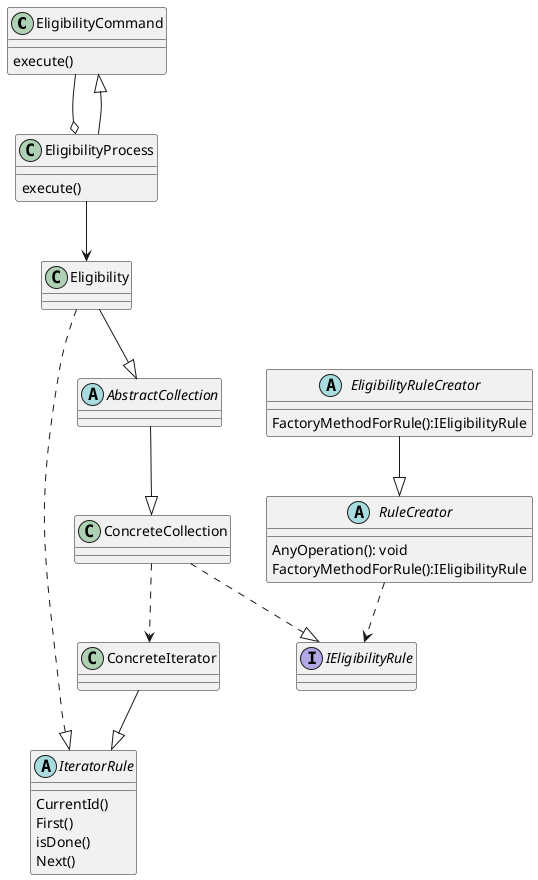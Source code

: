 @startuml

class EligibilityCommand{
	execute()
}

class Eligibility{
	
}

class EligibilityProcess{
	execute()
}

Abstract IteratorRule{
	CurrentId()
	First()
	isDone()
	Next()
}

Class ConcreteIterator{
}

class ConcreteCollection{
}

Abstract AbstractCollection{
}


interface IEligibilityRule
abstract RuleCreator{
	AnyOperation(): void
	FactoryMethodForRule():IEligibilityRule
}
abstract EligibilityRuleCreator{
	FactoryMethodForRule():IEligibilityRule
}

EligibilityProcess --|> EligibilityCommand
EligibilityCommand --o  EligibilityProcess
ConcreteCollection ..|> IEligibilityRule
RuleCreator ..> IEligibilityRule
EligibilityRuleCreator --|> RuleCreator
Eligibility ..|> IteratorRule
ConcreteIterator --|> IteratorRule
ConcreteCollection ..> ConcreteIterator
AbstractCollection --|> ConcreteCollection
Eligibility --|> AbstractCollection
EligibilityProcess --> Eligibility

@enduml
